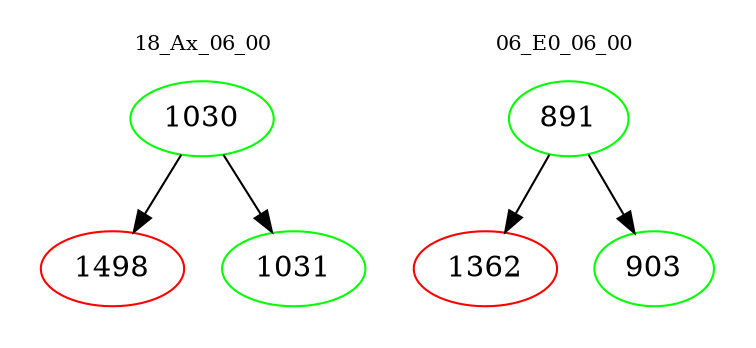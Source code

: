 digraph{
subgraph cluster_0 {
color = white
label = "18_Ax_06_00";
fontsize=10;
T0_1030 [label="1030", color="green"]
T0_1030 -> T0_1498 [color="black"]
T0_1498 [label="1498", color="red"]
T0_1030 -> T0_1031 [color="black"]
T0_1031 [label="1031", color="green"]
}
subgraph cluster_1 {
color = white
label = "06_E0_06_00";
fontsize=10;
T1_891 [label="891", color="green"]
T1_891 -> T1_1362 [color="black"]
T1_1362 [label="1362", color="red"]
T1_891 -> T1_903 [color="black"]
T1_903 [label="903", color="green"]
}
}
